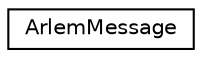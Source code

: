 digraph "Graphical Class Hierarchy"
{
 // INTERACTIVE_SVG=YES
 // LATEX_PDF_SIZE
  edge [fontname="Helvetica",fontsize="10",labelfontname="Helvetica",labelfontsize="10"];
  node [fontname="Helvetica",fontsize="10",shape=record];
  rankdir="LR";
  Node0 [label="ArlemMessage",height=0.2,width=0.4,color="black", fillcolor="white", style="filled",URL="$class_mirage_x_r_1_1_arlem_message.html",tooltip=" "];
}
